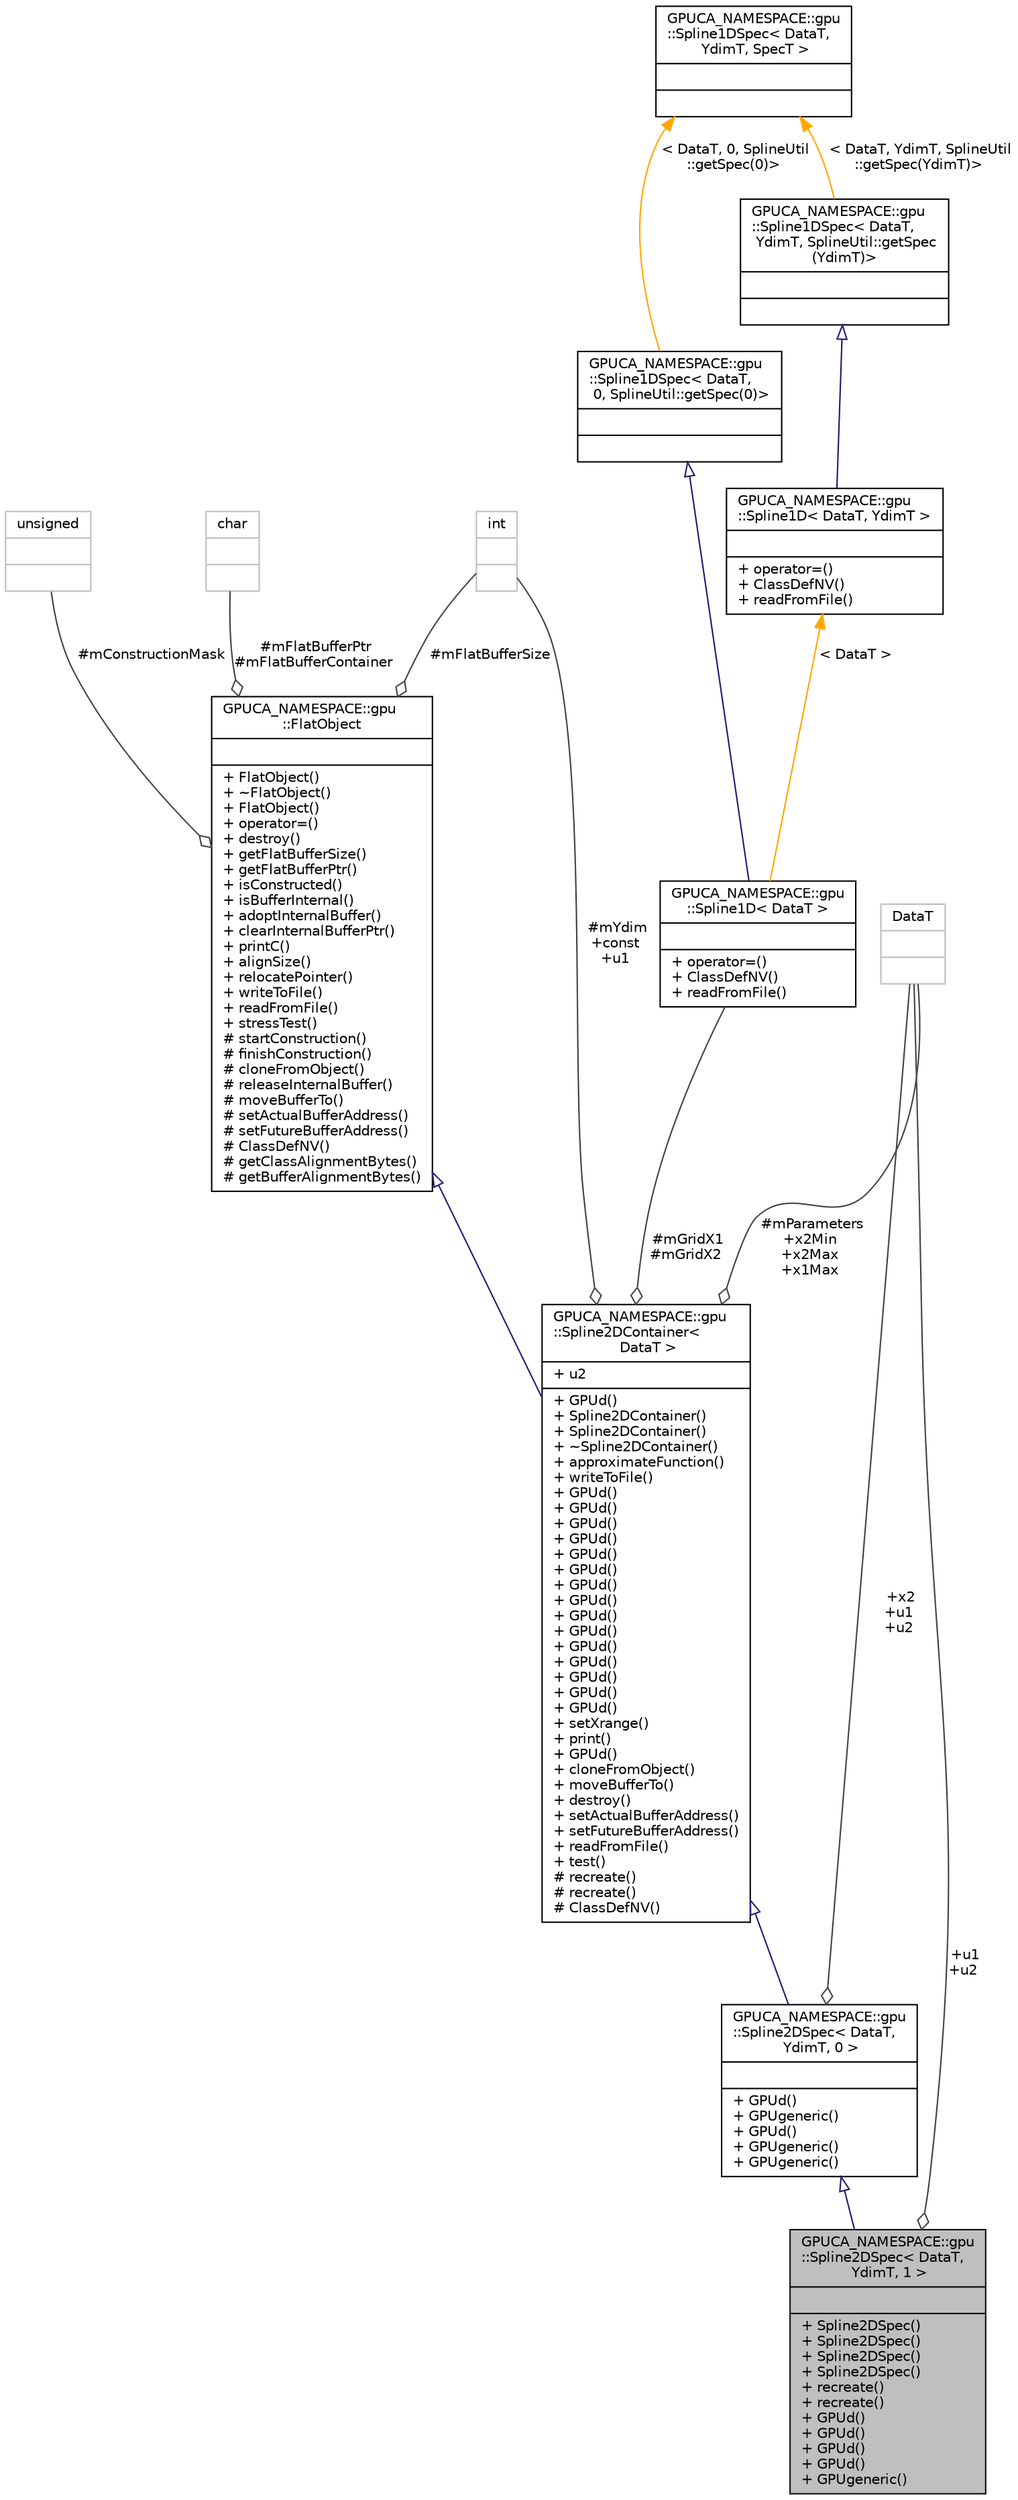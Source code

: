 digraph "GPUCA_NAMESPACE::gpu::Spline2DSpec&lt; DataT, YdimT, 1 &gt;"
{
 // INTERACTIVE_SVG=YES
  bgcolor="transparent";
  edge [fontname="Helvetica",fontsize="10",labelfontname="Helvetica",labelfontsize="10"];
  node [fontname="Helvetica",fontsize="10",shape=record];
  Node4 [label="{GPUCA_NAMESPACE::gpu\l::Spline2DSpec\< DataT,\l YdimT, 1 \>\n||+ Spline2DSpec()\l+ Spline2DSpec()\l+ Spline2DSpec()\l+ Spline2DSpec()\l+ recreate()\l+ recreate()\l+ GPUd()\l+ GPUd()\l+ GPUd()\l+ GPUd()\l+ GPUgeneric()\l}",height=0.2,width=0.4,color="black", fillcolor="grey75", style="filled", fontcolor="black"];
  Node5 -> Node4 [dir="back",color="midnightblue",fontsize="10",style="solid",arrowtail="onormal",fontname="Helvetica"];
  Node5 [label="{GPUCA_NAMESPACE::gpu\l::Spline2DSpec\< DataT,\l YdimT, 0 \>\n||+ GPUd()\l+ GPUgeneric()\l+ GPUd()\l+ GPUgeneric()\l+ GPUgeneric()\l}",height=0.2,width=0.4,color="black",URL="$df/d9c/classGPUCA__NAMESPACE_1_1gpu_1_1Spline2DSpec_3_01DataT_00_01YdimT_00_010_01_4.html"];
  Node6 -> Node5 [dir="back",color="midnightblue",fontsize="10",style="solid",arrowtail="onormal",fontname="Helvetica"];
  Node6 [label="{GPUCA_NAMESPACE::gpu\l::Spline2DContainer\<\l DataT \>\n|+ u2\l|+ GPUd()\l+ Spline2DContainer()\l+ Spline2DContainer()\l+ ~Spline2DContainer()\l+ approximateFunction()\l+ writeToFile()\l+ GPUd()\l+ GPUd()\l+ GPUd()\l+ GPUd()\l+ GPUd()\l+ GPUd()\l+ GPUd()\l+ GPUd()\l+ GPUd()\l+ GPUd()\l+ GPUd()\l+ GPUd()\l+ GPUd()\l+ GPUd()\l+ GPUd()\l+ setXrange()\l+ print()\l+ GPUd()\l+ cloneFromObject()\l+ moveBufferTo()\l+ destroy()\l+ setActualBufferAddress()\l+ setFutureBufferAddress()\l+ readFromFile()\l+ test()\l# recreate()\l# recreate()\l# ClassDefNV()\l}",height=0.2,width=0.4,color="black",URL="$dc/d7b/classGPUCA__NAMESPACE_1_1gpu_1_1Spline2DContainer.html"];
  Node7 -> Node6 [dir="back",color="midnightblue",fontsize="10",style="solid",arrowtail="onormal",fontname="Helvetica"];
  Node7 [label="{GPUCA_NAMESPACE::gpu\l::FlatObject\n||+ FlatObject()\l+ ~FlatObject()\l+ FlatObject()\l+ operator=()\l+ destroy()\l+ getFlatBufferSize()\l+ getFlatBufferPtr()\l+ isConstructed()\l+ isBufferInternal()\l+ adoptInternalBuffer()\l+ clearInternalBufferPtr()\l+ printC()\l+ alignSize()\l+ relocatePointer()\l+ writeToFile()\l+ readFromFile()\l+ stressTest()\l# startConstruction()\l# finishConstruction()\l# cloneFromObject()\l# releaseInternalBuffer()\l# moveBufferTo()\l# setActualBufferAddress()\l# setFutureBufferAddress()\l# ClassDefNV()\l# getClassAlignmentBytes()\l# getBufferAlignmentBytes()\l}",height=0.2,width=0.4,color="black",URL="$dc/d5e/classGPUCA__NAMESPACE_1_1gpu_1_1FlatObject.html",tooltip="GPUCA_GPUCODE. "];
  Node8 -> Node7 [color="grey25",fontsize="10",style="solid",label=" #mFlatBufferPtr\n#mFlatBufferContainer" ,arrowhead="odiamond",fontname="Helvetica"];
  Node8 [label="{char\n||}",height=0.2,width=0.4,color="grey75"];
  Node9 -> Node7 [color="grey25",fontsize="10",style="solid",label=" #mFlatBufferSize" ,arrowhead="odiamond",fontname="Helvetica"];
  Node9 [label="{int\n||}",height=0.2,width=0.4,color="grey75"];
  Node10 -> Node7 [color="grey25",fontsize="10",style="solid",label=" #mConstructionMask" ,arrowhead="odiamond",fontname="Helvetica"];
  Node10 [label="{unsigned\n||}",height=0.2,width=0.4,color="grey75"];
  Node11 -> Node6 [color="grey25",fontsize="10",style="solid",label=" #mParameters\n+x2Min\n+x2Max\n+x1Max" ,arrowhead="odiamond",fontname="Helvetica"];
  Node11 [label="{DataT\n||}",height=0.2,width=0.4,color="grey75"];
  Node12 -> Node6 [color="grey25",fontsize="10",style="solid",label=" #mGridX1\n#mGridX2" ,arrowhead="odiamond",fontname="Helvetica"];
  Node12 [label="{GPUCA_NAMESPACE::gpu\l::Spline1D\< DataT \>\n||+ operator=()\l+ ClassDefNV()\l+ readFromFile()\l}",height=0.2,width=0.4,color="black",URL="$d0/d36/classGPUCA__NAMESPACE_1_1gpu_1_1Spline1D.html"];
  Node13 -> Node12 [dir="back",color="midnightblue",fontsize="10",style="solid",arrowtail="onormal",fontname="Helvetica"];
  Node13 [label="{GPUCA_NAMESPACE::gpu\l::Spline1DSpec\< DataT,\l 0, SplineUtil::getSpec(0)\>\n||}",height=0.2,width=0.4,color="black",URL="$db/d2c/classGPUCA__NAMESPACE_1_1gpu_1_1Spline1DSpec.html"];
  Node14 -> Node13 [dir="back",color="orange",fontsize="10",style="solid",label=" \< DataT, 0, SplineUtil\l::getSpec(0)\>" ,fontname="Helvetica"];
  Node14 [label="{GPUCA_NAMESPACE::gpu\l::Spline1DSpec\< DataT,\l YdimT, SpecT \>\n||}",height=0.2,width=0.4,color="black",URL="$db/d2c/classGPUCA__NAMESPACE_1_1gpu_1_1Spline1DSpec.html"];
  Node15 -> Node12 [dir="back",color="orange",fontsize="10",style="solid",label=" \< DataT \>" ,fontname="Helvetica"];
  Node15 [label="{GPUCA_NAMESPACE::gpu\l::Spline1D\< DataT, YdimT \>\n||+ operator=()\l+ ClassDefNV()\l+ readFromFile()\l}",height=0.2,width=0.4,color="black",URL="$d0/d36/classGPUCA__NAMESPACE_1_1gpu_1_1Spline1D.html"];
  Node16 -> Node15 [dir="back",color="midnightblue",fontsize="10",style="solid",arrowtail="onormal",fontname="Helvetica"];
  Node16 [label="{GPUCA_NAMESPACE::gpu\l::Spline1DSpec\< DataT,\l YdimT, SplineUtil::getSpec\l(YdimT)\>\n||}",height=0.2,width=0.4,color="black",URL="$db/d2c/classGPUCA__NAMESPACE_1_1gpu_1_1Spline1DSpec.html"];
  Node14 -> Node16 [dir="back",color="orange",fontsize="10",style="solid",label=" \< DataT, YdimT, SplineUtil\l::getSpec(YdimT)\>" ,fontname="Helvetica"];
  Node9 -> Node6 [color="grey25",fontsize="10",style="solid",label=" #mYdim\n+const\n+u1" ,arrowhead="odiamond",fontname="Helvetica"];
  Node11 -> Node5 [color="grey25",fontsize="10",style="solid",label=" +x2\n+u1\n+u2" ,arrowhead="odiamond",fontname="Helvetica"];
  Node11 -> Node4 [color="grey25",fontsize="10",style="solid",label=" +u1\n+u2" ,arrowhead="odiamond",fontname="Helvetica"];
}
